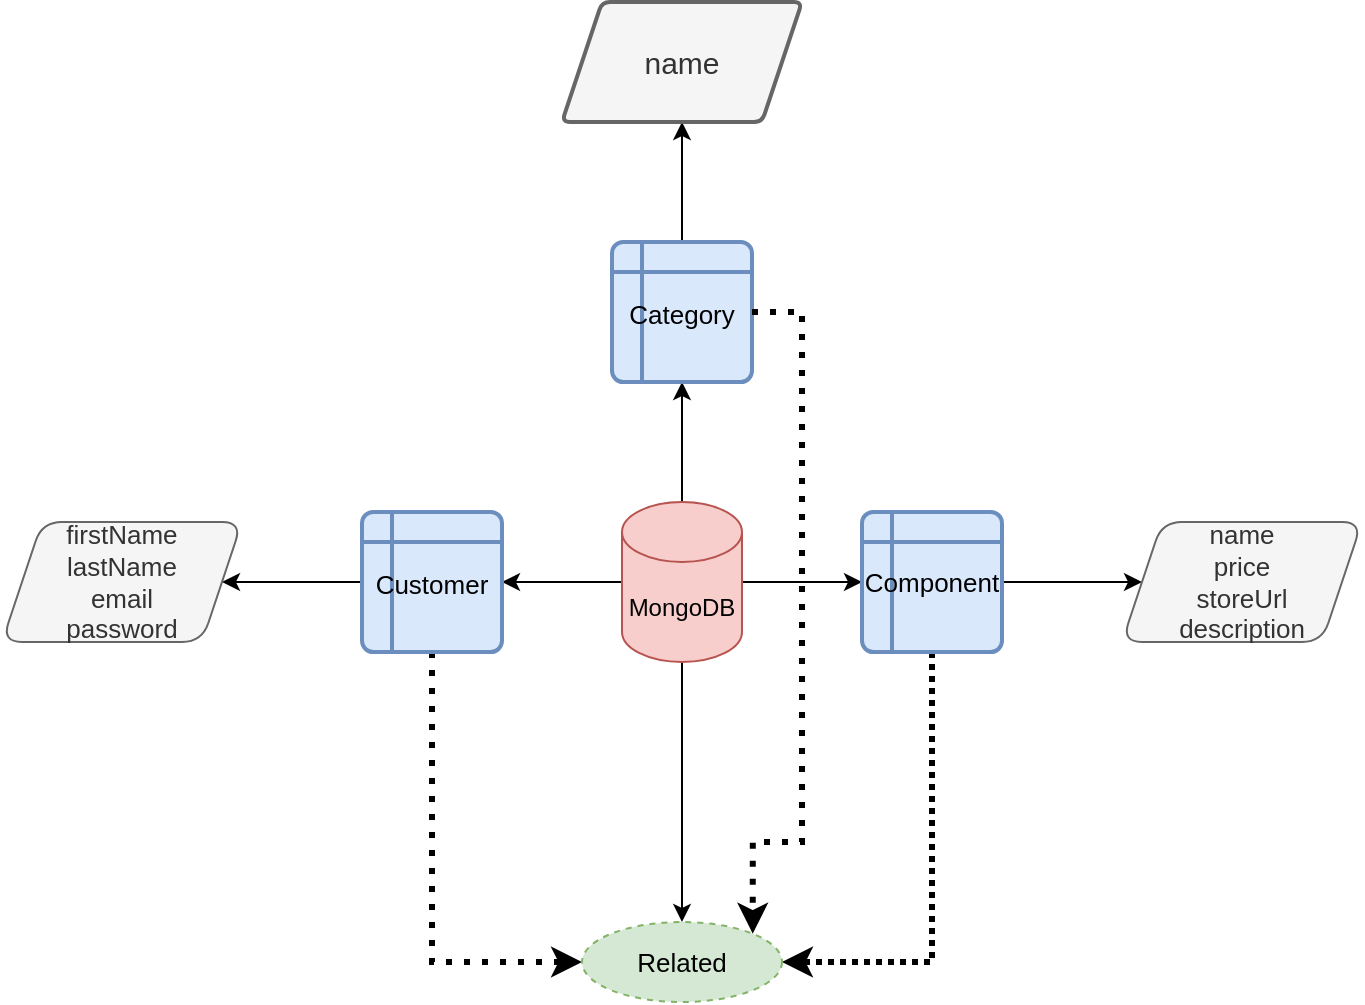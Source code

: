 <mxfile version="17.1.3" type="github" pages="2">
  <diagram name="Object Relationships" id="74e2e168-ea6b-b213-b513-2b3c1d86103e">
    <mxGraphModel dx="1465" dy="1086" grid="1" gridSize="10" guides="1" tooltips="1" connect="1" arrows="1" fold="1" page="1" pageScale="1" pageWidth="1100" pageHeight="850" background="none" math="0" shadow="0">
      <root>
        <mxCell id="0" />
        <mxCell id="1" parent="0" />
        <mxCell id="z1i1-KBDrBBm799qltpT-11" style="edgeStyle=orthogonalEdgeStyle;rounded=0;orthogonalLoop=1;jettySize=auto;html=1;exitX=1;exitY=0.5;exitDx=0;exitDy=0;exitPerimeter=0;fontSize=12;" edge="1" parent="1" source="z1i1-KBDrBBm799qltpT-1" target="z1i1-KBDrBBm799qltpT-10">
          <mxGeometry relative="1" as="geometry" />
        </mxCell>
        <mxCell id="z1i1-KBDrBBm799qltpT-19" style="edgeStyle=orthogonalEdgeStyle;rounded=0;orthogonalLoop=1;jettySize=auto;html=1;exitX=0.5;exitY=1;exitDx=0;exitDy=0;exitPerimeter=0;entryX=0.5;entryY=0;entryDx=0;entryDy=0;fontSize=13;" edge="1" parent="1" source="z1i1-KBDrBBm799qltpT-1" target="z1i1-KBDrBBm799qltpT-18">
          <mxGeometry relative="1" as="geometry" />
        </mxCell>
        <mxCell id="z1i1-KBDrBBm799qltpT-23" style="edgeStyle=orthogonalEdgeStyle;rounded=0;orthogonalLoop=1;jettySize=auto;html=1;exitX=0.5;exitY=0;exitDx=0;exitDy=0;exitPerimeter=0;fontSize=13;" edge="1" parent="1" source="z1i1-KBDrBBm799qltpT-1" target="z1i1-KBDrBBm799qltpT-22">
          <mxGeometry relative="1" as="geometry" />
        </mxCell>
        <mxCell id="z1i1-KBDrBBm799qltpT-27" style="edgeStyle=orthogonalEdgeStyle;rounded=0;orthogonalLoop=1;jettySize=auto;html=1;exitX=0;exitY=0.5;exitDx=0;exitDy=0;exitPerimeter=0;entryX=1;entryY=0.5;entryDx=0;entryDy=0;fontSize=13;" edge="1" parent="1" source="z1i1-KBDrBBm799qltpT-1" target="z1i1-KBDrBBm799qltpT-6">
          <mxGeometry relative="1" as="geometry" />
        </mxCell>
        <mxCell id="z1i1-KBDrBBm799qltpT-1" value="MongoDB" style="shape=cylinder3;whiteSpace=wrap;html=1;boundedLbl=1;backgroundOutline=1;size=15;fillColor=#f8cecc;strokeColor=#b85450;" vertex="1" parent="1">
          <mxGeometry x="520" y="400" width="60" height="80" as="geometry" />
        </mxCell>
        <mxCell id="z1i1-KBDrBBm799qltpT-8" value="" style="edgeStyle=orthogonalEdgeStyle;rounded=0;orthogonalLoop=1;jettySize=auto;html=1;fontSize=15;entryX=1;entryY=0.5;entryDx=0;entryDy=0;" edge="1" parent="1" source="z1i1-KBDrBBm799qltpT-6" target="z1i1-KBDrBBm799qltpT-15">
          <mxGeometry relative="1" as="geometry">
            <mxPoint x="320" y="440" as="targetPoint" />
          </mxGeometry>
        </mxCell>
        <mxCell id="z1i1-KBDrBBm799qltpT-20" style="edgeStyle=orthogonalEdgeStyle;rounded=0;orthogonalLoop=1;jettySize=auto;html=1;exitX=0.5;exitY=1;exitDx=0;exitDy=0;entryX=0;entryY=0.5;entryDx=0;entryDy=0;fontSize=13;dashed=1;dashPattern=1 2;strokeWidth=3;" edge="1" parent="1" source="z1i1-KBDrBBm799qltpT-6" target="z1i1-KBDrBBm799qltpT-18">
          <mxGeometry relative="1" as="geometry" />
        </mxCell>
        <mxCell id="z1i1-KBDrBBm799qltpT-6" value="&lt;font style=&quot;font-size: 13px&quot;&gt;Customer&lt;/font&gt;" style="shape=internalStorage;whiteSpace=wrap;html=1;dx=15;dy=15;rounded=1;arcSize=8;strokeWidth=2;fontSize=15;fillColor=#dae8fc;strokeColor=#6c8ebf;" vertex="1" parent="1">
          <mxGeometry x="390" y="405" width="70" height="70" as="geometry" />
        </mxCell>
        <mxCell id="z1i1-KBDrBBm799qltpT-14" style="edgeStyle=orthogonalEdgeStyle;rounded=0;orthogonalLoop=1;jettySize=auto;html=1;exitX=1;exitY=0.5;exitDx=0;exitDy=0;entryX=0;entryY=0.5;entryDx=0;entryDy=0;fontSize=13;" edge="1" parent="1" source="z1i1-KBDrBBm799qltpT-10" target="z1i1-KBDrBBm799qltpT-16">
          <mxGeometry relative="1" as="geometry">
            <mxPoint x="770" y="440" as="targetPoint" />
          </mxGeometry>
        </mxCell>
        <mxCell id="z1i1-KBDrBBm799qltpT-21" style="edgeStyle=orthogonalEdgeStyle;rounded=0;orthogonalLoop=1;jettySize=auto;html=1;exitX=0.5;exitY=1;exitDx=0;exitDy=0;entryX=1;entryY=0.5;entryDx=0;entryDy=0;fontSize=13;dashed=1;dashPattern=1 1;strokeWidth=3;" edge="1" parent="1" source="z1i1-KBDrBBm799qltpT-10" target="z1i1-KBDrBBm799qltpT-18">
          <mxGeometry relative="1" as="geometry" />
        </mxCell>
        <mxCell id="z1i1-KBDrBBm799qltpT-10" value="&lt;font style=&quot;font-size: 13px&quot;&gt;Component&lt;/font&gt;" style="shape=internalStorage;whiteSpace=wrap;html=1;dx=15;dy=15;rounded=1;arcSize=8;strokeWidth=2;fontSize=12;fillColor=#dae8fc;strokeColor=#6c8ebf;" vertex="1" parent="1">
          <mxGeometry x="640" y="405" width="70" height="70" as="geometry" />
        </mxCell>
        <mxCell id="z1i1-KBDrBBm799qltpT-15" value="firstName&lt;br&gt;lastName&lt;br&gt;email&lt;br&gt;password" style="shape=parallelogram;perimeter=parallelogramPerimeter;whiteSpace=wrap;html=1;fixedSize=1;rounded=1;fontSize=13;strokeColor=#666666;fillColor=#f5f5f5;fontColor=#333333;" vertex="1" parent="1">
          <mxGeometry x="210" y="410" width="120" height="60" as="geometry" />
        </mxCell>
        <mxCell id="z1i1-KBDrBBm799qltpT-16" value="name&lt;br&gt;price&lt;br&gt;storeUrl&lt;br&gt;description" style="shape=parallelogram;perimeter=parallelogramPerimeter;whiteSpace=wrap;html=1;fixedSize=1;rounded=1;fontSize=13;strokeColor=#666666;fillColor=#f5f5f5;fontColor=#333333;" vertex="1" parent="1">
          <mxGeometry x="770" y="410" width="120" height="60" as="geometry" />
        </mxCell>
        <mxCell id="z1i1-KBDrBBm799qltpT-18" value="Related" style="ellipse;whiteSpace=wrap;html=1;align=center;dashed=1;rounded=1;fontSize=13;strokeColor=#82b366;fillColor=#d5e8d4;" vertex="1" parent="1">
          <mxGeometry x="500" y="610" width="100" height="40" as="geometry" />
        </mxCell>
        <mxCell id="z1i1-KBDrBBm799qltpT-25" value="" style="edgeStyle=orthogonalEdgeStyle;rounded=0;orthogonalLoop=1;jettySize=auto;html=1;fontSize=13;" edge="1" parent="1" source="z1i1-KBDrBBm799qltpT-22" target="z1i1-KBDrBBm799qltpT-24">
          <mxGeometry relative="1" as="geometry" />
        </mxCell>
        <mxCell id="z1i1-KBDrBBm799qltpT-22" value="&lt;font style=&quot;font-size: 13px&quot;&gt;Category&lt;/font&gt;" style="shape=internalStorage;whiteSpace=wrap;html=1;dx=15;dy=15;rounded=1;arcSize=8;strokeWidth=2;fontSize=15;fillColor=#dae8fc;strokeColor=#6c8ebf;" vertex="1" parent="1">
          <mxGeometry x="515" y="270" width="70" height="70" as="geometry" />
        </mxCell>
        <mxCell id="z1i1-KBDrBBm799qltpT-28" style="edgeStyle=orthogonalEdgeStyle;rounded=0;orthogonalLoop=1;jettySize=auto;html=1;entryX=1;entryY=0;entryDx=0;entryDy=0;fontSize=13;dashed=1;dashPattern=1 2;strokeWidth=3;exitX=1;exitY=0.5;exitDx=0;exitDy=0;" edge="1" parent="1" source="z1i1-KBDrBBm799qltpT-22" target="z1i1-KBDrBBm799qltpT-18">
          <mxGeometry relative="1" as="geometry">
            <Array as="points">
              <mxPoint x="610" y="305" />
              <mxPoint x="610" y="570" />
              <mxPoint x="585" y="570" />
            </Array>
          </mxGeometry>
        </mxCell>
        <mxCell id="z1i1-KBDrBBm799qltpT-24" value="name" style="shape=parallelogram;perimeter=parallelogramPerimeter;whiteSpace=wrap;html=1;fixedSize=1;fontSize=15;fillColor=#f5f5f5;strokeColor=#666666;rounded=1;arcSize=8;strokeWidth=2;fontColor=#333333;" vertex="1" parent="1">
          <mxGeometry x="490" y="150" width="120" height="60" as="geometry" />
        </mxCell>
      </root>
    </mxGraphModel>
  </diagram>
  <diagram id="qssV6aHZzTkPGic84xjn" name="Workflow">
    <mxGraphModel dx="1465" dy="1086" grid="1" gridSize="10" guides="1" tooltips="1" connect="1" arrows="1" fold="1" page="1" pageScale="1" pageWidth="1100" pageHeight="850" math="0" shadow="0">
      <root>
        <mxCell id="dYcYgcn9nFowWZfr7yfi-0" />
        <mxCell id="dYcYgcn9nFowWZfr7yfi-1" parent="dYcYgcn9nFowWZfr7yfi-0" />
      </root>
    </mxGraphModel>
  </diagram>
</mxfile>
